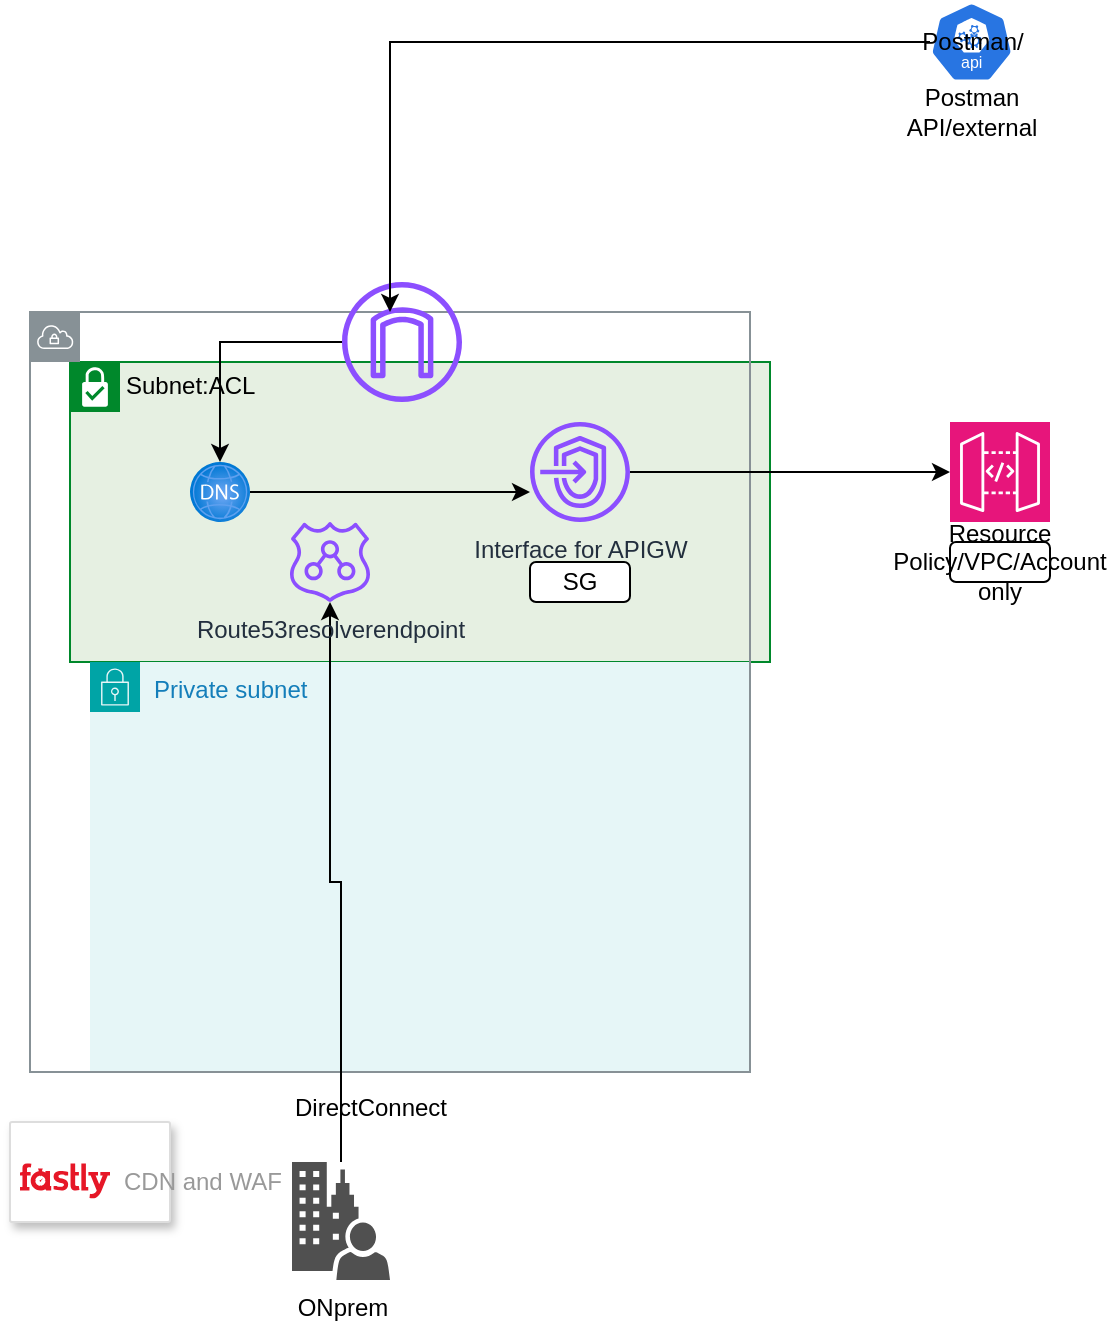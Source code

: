 <mxfile version="24.0.0" type="github">
  <diagram name="Page-1" id="oiOR5DFxFL_I0Y_yu_aG">
    <mxGraphModel dx="1434" dy="822" grid="1" gridSize="10" guides="1" tooltips="1" connect="1" arrows="1" fold="1" page="1" pageScale="1" pageWidth="850" pageHeight="1100" math="0" shadow="0">
      <root>
        <mxCell id="0" />
        <mxCell id="1" parent="0" />
        <mxCell id="j7-mjfQlk6cvLGT77Xdr-10" value="Subnet:ACL" style="shape=mxgraph.ibm.box;prType=subnet;fontStyle=0;verticalAlign=top;align=left;spacingLeft=32;spacingTop=4;fillColor=#E6F0E2;rounded=0;whiteSpace=wrap;html=1;strokeColor=#00882B;strokeWidth=1;dashed=0;container=1;spacing=-4;collapsible=0;expand=0;recursiveResize=0;" vertex="1" parent="1">
          <mxGeometry x="290" y="320" width="350" height="150" as="geometry" />
        </mxCell>
        <mxCell id="j7-mjfQlk6cvLGT77Xdr-1" value="" style="strokeColor=#dddddd;shadow=1;strokeWidth=1;rounded=1;absoluteArcSize=1;arcSize=2;" vertex="1" parent="1">
          <mxGeometry x="260" y="700" width="80" height="50" as="geometry" />
        </mxCell>
        <mxCell id="j7-mjfQlk6cvLGT77Xdr-2" value="CDN and WAF" style="sketch=0;dashed=0;connectable=0;html=1;fillColor=#5184F3;strokeColor=none;shape=mxgraph.gcp2.fastly;part=1;labelPosition=right;verticalLabelPosition=middle;align=left;verticalAlign=middle;spacingLeft=5;fontColor=#999999;fontSize=12;" vertex="1" parent="j7-mjfQlk6cvLGT77Xdr-1">
          <mxGeometry width="45" height="17.55" relative="1" as="geometry">
            <mxPoint x="5" y="20.725" as="offset" />
          </mxGeometry>
        </mxCell>
        <mxCell id="j7-mjfQlk6cvLGT77Xdr-3" value="" style="sketch=0;points=[[0,0,0],[0.25,0,0],[0.5,0,0],[0.75,0,0],[1,0,0],[0,1,0],[0.25,1,0],[0.5,1,0],[0.75,1,0],[1,1,0],[0,0.25,0],[0,0.5,0],[0,0.75,0],[1,0.25,0],[1,0.5,0],[1,0.75,0]];outlineConnect=0;fontColor=#232F3E;fillColor=#E7157B;strokeColor=#ffffff;dashed=0;verticalLabelPosition=bottom;verticalAlign=top;align=center;html=1;fontSize=12;fontStyle=0;aspect=fixed;shape=mxgraph.aws4.resourceIcon;resIcon=mxgraph.aws4.api_gateway;" vertex="1" parent="1">
          <mxGeometry x="730" y="350" width="50" height="50" as="geometry" />
        </mxCell>
        <mxCell id="j7-mjfQlk6cvLGT77Xdr-9" value="Private subnet" style="points=[[0,0],[0.25,0],[0.5,0],[0.75,0],[1,0],[1,0.25],[1,0.5],[1,0.75],[1,1],[0.75,1],[0.5,1],[0.25,1],[0,1],[0,0.75],[0,0.5],[0,0.25]];outlineConnect=0;gradientColor=none;html=1;whiteSpace=wrap;fontSize=12;fontStyle=0;container=1;pointerEvents=0;collapsible=0;recursiveResize=0;shape=mxgraph.aws4.group;grIcon=mxgraph.aws4.group_security_group;grStroke=0;strokeColor=#00A4A6;fillColor=#E6F6F7;verticalAlign=top;align=left;spacingLeft=30;fontColor=#147EBA;dashed=0;" vertex="1" parent="1">
          <mxGeometry x="300" y="470" width="330" height="205" as="geometry" />
        </mxCell>
        <mxCell id="j7-mjfQlk6cvLGT77Xdr-8" value="" style="sketch=0;outlineConnect=0;gradientColor=none;html=1;whiteSpace=wrap;fontSize=12;fontStyle=0;shape=mxgraph.aws4.group;grIcon=mxgraph.aws4.group_vpc;strokeColor=#879196;fillColor=none;verticalAlign=top;align=left;spacingLeft=30;fontColor=#879196;dashed=0;" vertex="1" parent="j7-mjfQlk6cvLGT77Xdr-9">
          <mxGeometry x="-30" y="-175" width="360" height="380" as="geometry" />
        </mxCell>
        <mxCell id="j7-mjfQlk6cvLGT77Xdr-12" style="edgeStyle=orthogonalEdgeStyle;rounded=0;orthogonalLoop=1;jettySize=auto;html=1;" edge="1" parent="j7-mjfQlk6cvLGT77Xdr-9" source="j7-mjfQlk6cvLGT77Xdr-11">
          <mxGeometry relative="1" as="geometry">
            <mxPoint x="430" y="-95" as="targetPoint" />
          </mxGeometry>
        </mxCell>
        <mxCell id="j7-mjfQlk6cvLGT77Xdr-11" value="Interface for APIGW" style="sketch=0;outlineConnect=0;fontColor=#232F3E;gradientColor=none;fillColor=#8C4FFF;strokeColor=none;dashed=0;verticalLabelPosition=bottom;verticalAlign=top;align=center;html=1;fontSize=12;fontStyle=0;aspect=fixed;pointerEvents=1;shape=mxgraph.aws4.endpoints;" vertex="1" parent="j7-mjfQlk6cvLGT77Xdr-9">
          <mxGeometry x="220" y="-120" width="50" height="50" as="geometry" />
        </mxCell>
        <mxCell id="j7-mjfQlk6cvLGT77Xdr-14" value="" style="sketch=0;outlineConnect=0;fontColor=#232F3E;gradientColor=none;fillColor=#8C4FFF;strokeColor=none;dashed=0;verticalLabelPosition=bottom;verticalAlign=top;align=center;html=1;fontSize=12;fontStyle=0;aspect=fixed;pointerEvents=1;shape=mxgraph.aws4.internet_gateway;" vertex="1" parent="j7-mjfQlk6cvLGT77Xdr-9">
          <mxGeometry x="126" y="-190" width="60" height="60" as="geometry" />
        </mxCell>
        <mxCell id="j7-mjfQlk6cvLGT77Xdr-21" value="SG" style="rounded=1;whiteSpace=wrap;html=1;" vertex="1" parent="j7-mjfQlk6cvLGT77Xdr-9">
          <mxGeometry x="220" y="-50" width="50" height="20" as="geometry" />
        </mxCell>
        <mxCell id="j7-mjfQlk6cvLGT77Xdr-18" style="edgeStyle=orthogonalEdgeStyle;rounded=0;orthogonalLoop=1;jettySize=auto;html=1;" edge="1" parent="1" source="j7-mjfQlk6cvLGT77Xdr-15" target="j7-mjfQlk6cvLGT77Xdr-8">
          <mxGeometry relative="1" as="geometry" />
        </mxCell>
        <mxCell id="j7-mjfQlk6cvLGT77Xdr-15" value="Postman/" style="aspect=fixed;sketch=0;html=1;dashed=0;whitespace=wrap;fillColor=#2875E2;strokeColor=#ffffff;points=[[0.005,0.63,0],[0.1,0.2,0],[0.9,0.2,0],[0.5,0,0],[0.995,0.63,0],[0.72,0.99,0],[0.5,1,0],[0.28,0.99,0]];shape=mxgraph.kubernetes.icon2;kubernetesLabel=1;prIcon=api" vertex="1" parent="1">
          <mxGeometry x="720" y="140" width="41.67" height="40" as="geometry" />
        </mxCell>
        <mxCell id="j7-mjfQlk6cvLGT77Xdr-16" value="Postman API/external" style="text;html=1;align=center;verticalAlign=middle;whiteSpace=wrap;rounded=0;" vertex="1" parent="1">
          <mxGeometry x="710.84" y="180" width="60" height="30" as="geometry" />
        </mxCell>
        <mxCell id="j7-mjfQlk6cvLGT77Xdr-20" style="edgeStyle=orthogonalEdgeStyle;rounded=0;orthogonalLoop=1;jettySize=auto;html=1;" edge="1" parent="1" source="j7-mjfQlk6cvLGT77Xdr-17" target="j7-mjfQlk6cvLGT77Xdr-11">
          <mxGeometry relative="1" as="geometry">
            <Array as="points">
              <mxPoint x="490" y="385" />
              <mxPoint x="490" y="385" />
            </Array>
          </mxGeometry>
        </mxCell>
        <mxCell id="j7-mjfQlk6cvLGT77Xdr-17" value="" style="image;aspect=fixed;html=1;points=[];align=center;fontSize=12;image=img/lib/azure2/networking/DNS_Zones.svg;" vertex="1" parent="1">
          <mxGeometry x="350" y="370" width="30" height="30" as="geometry" />
        </mxCell>
        <mxCell id="j7-mjfQlk6cvLGT77Xdr-19" style="edgeStyle=orthogonalEdgeStyle;rounded=0;orthogonalLoop=1;jettySize=auto;html=1;" edge="1" parent="1" source="j7-mjfQlk6cvLGT77Xdr-14" target="j7-mjfQlk6cvLGT77Xdr-17">
          <mxGeometry relative="1" as="geometry" />
        </mxCell>
        <mxCell id="j7-mjfQlk6cvLGT77Xdr-22" value="Resource Policy/VPC/Account only" style="rounded=1;whiteSpace=wrap;html=1;" vertex="1" parent="1">
          <mxGeometry x="730" y="410" width="50" height="20" as="geometry" />
        </mxCell>
        <mxCell id="j7-mjfQlk6cvLGT77Xdr-25" style="edgeStyle=orthogonalEdgeStyle;rounded=0;orthogonalLoop=1;jettySize=auto;html=1;" edge="1" parent="1" source="j7-mjfQlk6cvLGT77Xdr-23" target="j7-mjfQlk6cvLGT77Xdr-24">
          <mxGeometry relative="1" as="geometry" />
        </mxCell>
        <mxCell id="j7-mjfQlk6cvLGT77Xdr-23" value="ONprem" style="sketch=0;pointerEvents=1;shadow=0;dashed=0;html=1;strokeColor=none;fillColor=#505050;labelPosition=center;verticalLabelPosition=bottom;verticalAlign=top;outlineConnect=0;align=center;shape=mxgraph.office.users.on_premises_user;" vertex="1" parent="1">
          <mxGeometry x="401" y="720" width="49" height="59" as="geometry" />
        </mxCell>
        <mxCell id="j7-mjfQlk6cvLGT77Xdr-24" value="Route53resolverendpoint" style="sketch=0;outlineConnect=0;fontColor=#232F3E;gradientColor=none;fillColor=#8C4FFF;strokeColor=none;dashed=0;verticalLabelPosition=bottom;verticalAlign=top;align=center;html=1;fontSize=12;fontStyle=0;aspect=fixed;pointerEvents=1;shape=mxgraph.aws4.route_53_resolver;" vertex="1" parent="1">
          <mxGeometry x="400" y="400" width="40" height="40" as="geometry" />
        </mxCell>
        <mxCell id="j7-mjfQlk6cvLGT77Xdr-26" value="DirectConnect" style="text;html=1;align=center;verticalAlign=middle;resizable=0;points=[];autosize=1;strokeColor=none;fillColor=none;" vertex="1" parent="1">
          <mxGeometry x="390" y="678" width="100" height="30" as="geometry" />
        </mxCell>
      </root>
    </mxGraphModel>
  </diagram>
</mxfile>
